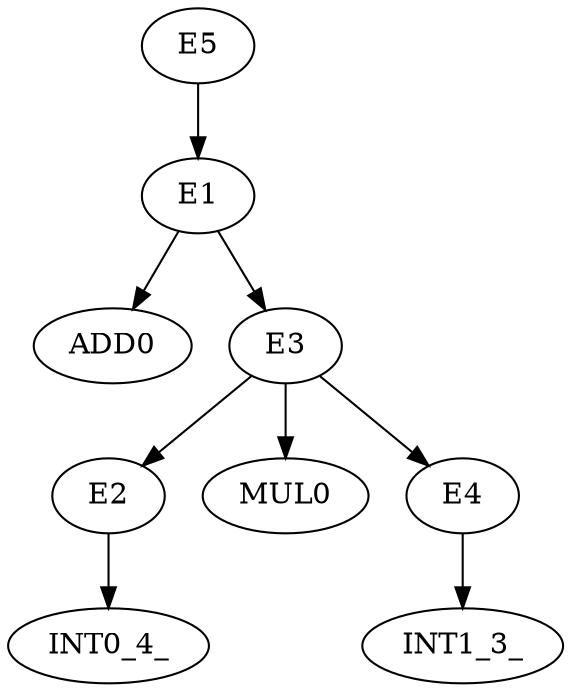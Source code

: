digraph Nodes {
E1 -> ADD0
E2 -> INT0_4_
E3 -> E2
E3 -> MUL0
E4 -> INT1_3_
E3 -> E4
E1 -> E3
E5 -> E1
}
